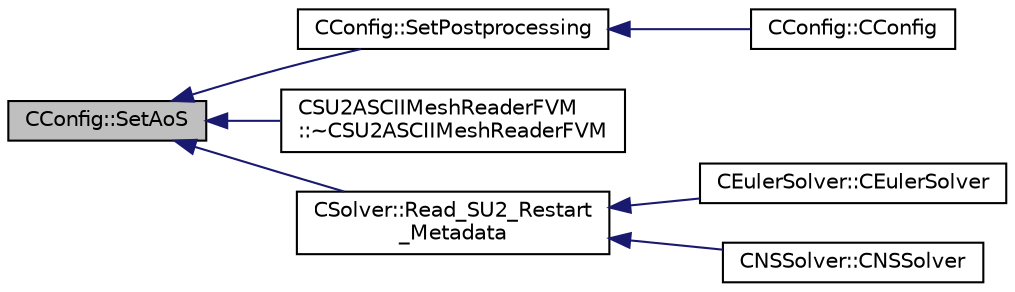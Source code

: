 digraph "CConfig::SetAoS"
{
  edge [fontname="Helvetica",fontsize="10",labelfontname="Helvetica",labelfontsize="10"];
  node [fontname="Helvetica",fontsize="10",shape=record];
  rankdir="LR";
  Node14286 [label="CConfig::SetAoS",height=0.2,width=0.4,color="black", fillcolor="grey75", style="filled", fontcolor="black"];
  Node14286 -> Node14287 [dir="back",color="midnightblue",fontsize="10",style="solid",fontname="Helvetica"];
  Node14287 [label="CConfig::SetPostprocessing",height=0.2,width=0.4,color="black", fillcolor="white", style="filled",URL="$class_c_config.html#aa4e0ba3c44738bd4b71e0f86f912153f",tooltip="Config file postprocessing. "];
  Node14287 -> Node14288 [dir="back",color="midnightblue",fontsize="10",style="solid",fontname="Helvetica"];
  Node14288 [label="CConfig::CConfig",height=0.2,width=0.4,color="black", fillcolor="white", style="filled",URL="$class_c_config.html#a3298c6c9512a61554a459c5988b9e97a",tooltip="Constructor of the class which reads the input file. "];
  Node14286 -> Node14289 [dir="back",color="midnightblue",fontsize="10",style="solid",fontname="Helvetica"];
  Node14289 [label="CSU2ASCIIMeshReaderFVM\l::~CSU2ASCIIMeshReaderFVM",height=0.2,width=0.4,color="black", fillcolor="white", style="filled",URL="$class_c_s_u2_a_s_c_i_i_mesh_reader_f_v_m.html#a53663b997e06077ebead1beda733e497",tooltip="Destructor of the CSU2ASCIIMeshReaderFVM class. "];
  Node14286 -> Node14290 [dir="back",color="midnightblue",fontsize="10",style="solid",fontname="Helvetica"];
  Node14290 [label="CSolver::Read_SU2_Restart\l_Metadata",height=0.2,width=0.4,color="black", fillcolor="white", style="filled",URL="$class_c_solver.html#a4591089e9efd66cf15c922bd7136d70e",tooltip="Read the metadata from a native SU2 restart file (ASCII or binary). "];
  Node14290 -> Node14291 [dir="back",color="midnightblue",fontsize="10",style="solid",fontname="Helvetica"];
  Node14291 [label="CEulerSolver::CEulerSolver",height=0.2,width=0.4,color="black", fillcolor="white", style="filled",URL="$class_c_euler_solver.html#ae1e74218b4e943111b100d7ddcbd4db9"];
  Node14290 -> Node14292 [dir="back",color="midnightblue",fontsize="10",style="solid",fontname="Helvetica"];
  Node14292 [label="CNSSolver::CNSSolver",height=0.2,width=0.4,color="black", fillcolor="white", style="filled",URL="$class_c_n_s_solver.html#a2a8ad49c42b4546696e631cf44b7788b"];
}

